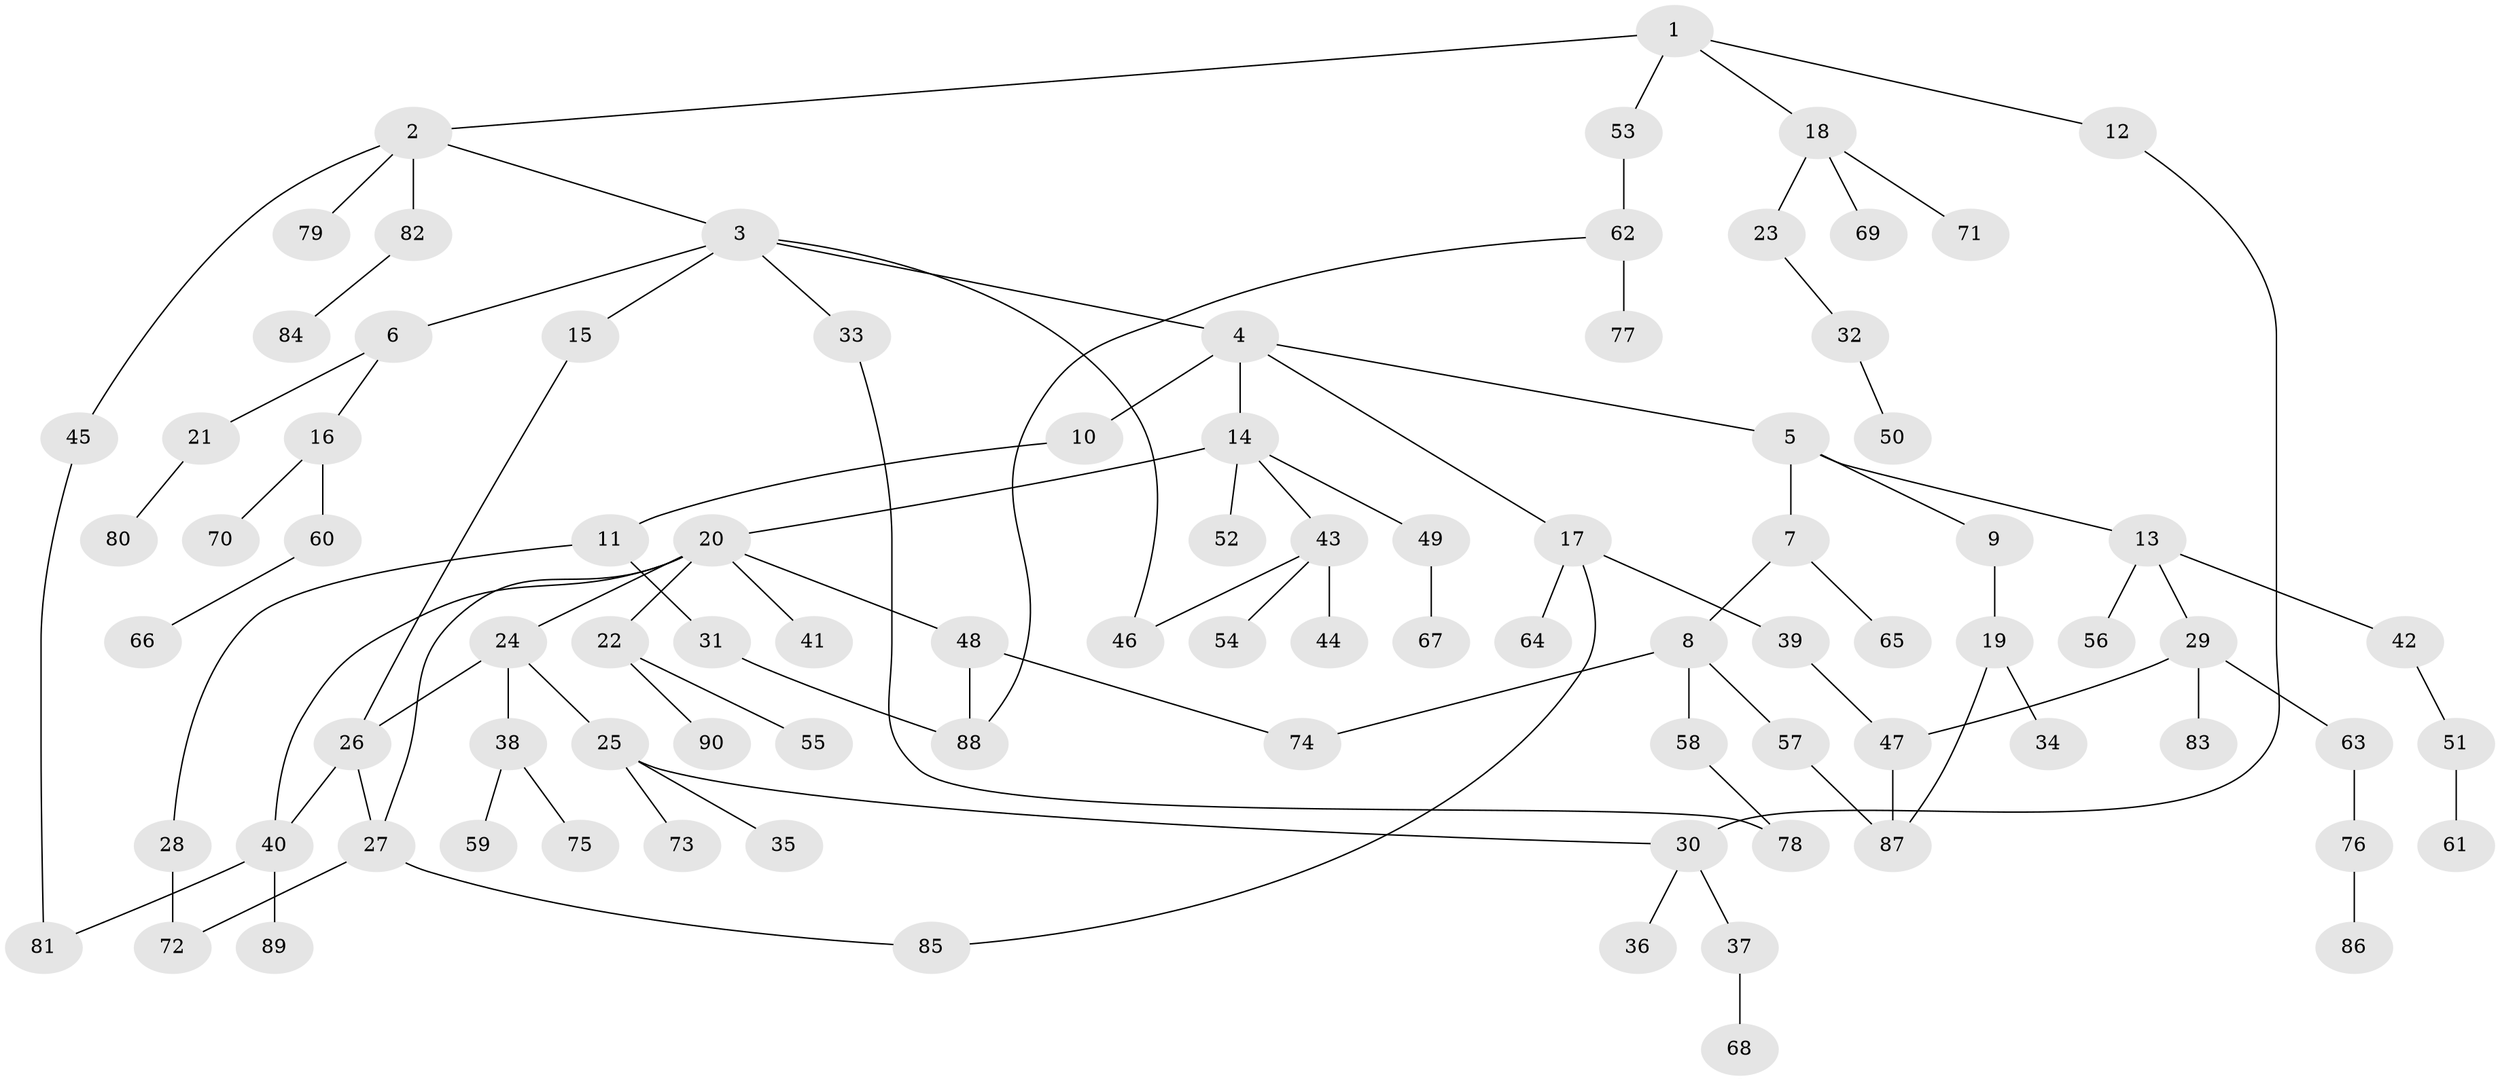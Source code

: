 // coarse degree distribution, {6: 0.04918032786885246, 5: 0.04918032786885246, 4: 0.16393442622950818, 3: 0.08196721311475409, 2: 0.22950819672131148, 9: 0.01639344262295082, 1: 0.4098360655737705}
// Generated by graph-tools (version 1.1) at 2025/51/02/27/25 19:51:40]
// undirected, 90 vertices, 104 edges
graph export_dot {
graph [start="1"]
  node [color=gray90,style=filled];
  1;
  2;
  3;
  4;
  5;
  6;
  7;
  8;
  9;
  10;
  11;
  12;
  13;
  14;
  15;
  16;
  17;
  18;
  19;
  20;
  21;
  22;
  23;
  24;
  25;
  26;
  27;
  28;
  29;
  30;
  31;
  32;
  33;
  34;
  35;
  36;
  37;
  38;
  39;
  40;
  41;
  42;
  43;
  44;
  45;
  46;
  47;
  48;
  49;
  50;
  51;
  52;
  53;
  54;
  55;
  56;
  57;
  58;
  59;
  60;
  61;
  62;
  63;
  64;
  65;
  66;
  67;
  68;
  69;
  70;
  71;
  72;
  73;
  74;
  75;
  76;
  77;
  78;
  79;
  80;
  81;
  82;
  83;
  84;
  85;
  86;
  87;
  88;
  89;
  90;
  1 -- 2;
  1 -- 12;
  1 -- 18;
  1 -- 53;
  2 -- 3;
  2 -- 45;
  2 -- 79;
  2 -- 82;
  3 -- 4;
  3 -- 6;
  3 -- 15;
  3 -- 33;
  3 -- 46;
  4 -- 5;
  4 -- 10;
  4 -- 14;
  4 -- 17;
  5 -- 7;
  5 -- 9;
  5 -- 13;
  6 -- 16;
  6 -- 21;
  7 -- 8;
  7 -- 65;
  8 -- 57;
  8 -- 58;
  8 -- 74;
  9 -- 19;
  10 -- 11;
  11 -- 28;
  11 -- 31;
  12 -- 30;
  13 -- 29;
  13 -- 42;
  13 -- 56;
  14 -- 20;
  14 -- 43;
  14 -- 49;
  14 -- 52;
  15 -- 26;
  16 -- 60;
  16 -- 70;
  17 -- 39;
  17 -- 64;
  17 -- 85;
  18 -- 23;
  18 -- 69;
  18 -- 71;
  19 -- 34;
  19 -- 87;
  20 -- 22;
  20 -- 24;
  20 -- 27;
  20 -- 40;
  20 -- 41;
  20 -- 48;
  21 -- 80;
  22 -- 55;
  22 -- 90;
  23 -- 32;
  24 -- 25;
  24 -- 26;
  24 -- 38;
  25 -- 30;
  25 -- 35;
  25 -- 73;
  26 -- 40;
  26 -- 27;
  27 -- 72;
  27 -- 85;
  28 -- 72;
  29 -- 47;
  29 -- 63;
  29 -- 83;
  30 -- 36;
  30 -- 37;
  31 -- 88;
  32 -- 50;
  33 -- 78;
  37 -- 68;
  38 -- 59;
  38 -- 75;
  39 -- 47;
  40 -- 89;
  40 -- 81;
  42 -- 51;
  43 -- 44;
  43 -- 54;
  43 -- 46;
  45 -- 81;
  47 -- 87;
  48 -- 74;
  48 -- 88;
  49 -- 67;
  51 -- 61;
  53 -- 62;
  57 -- 87;
  58 -- 78;
  60 -- 66;
  62 -- 77;
  62 -- 88;
  63 -- 76;
  76 -- 86;
  82 -- 84;
}
